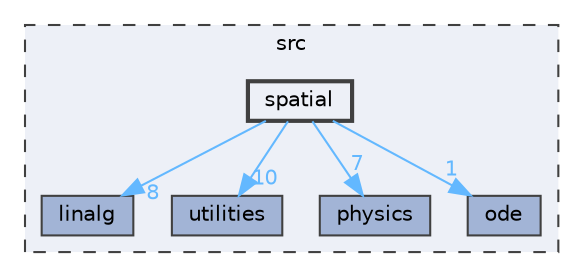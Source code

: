 digraph "spatial"
{
 // LATEX_PDF_SIZE
  bgcolor="transparent";
  edge [fontname=Helvetica,fontsize=10,labelfontname=Helvetica,labelfontsize=10];
  node [fontname=Helvetica,fontsize=10,shape=box,height=0.2,width=0.4];
  compound=true
  subgraph clusterdir_68267d1309a1af8e8297ef4c3efbcdba {
    graph [ bgcolor="#edf0f7", pencolor="grey25", label="src", fontname=Helvetica,fontsize=10 style="filled,dashed", URL="dir_68267d1309a1af8e8297ef4c3efbcdba.html",tooltip=""]
  dir_5dff776341474e546195e534ccdc31ab [label="linalg", fillcolor="#a2b4d6", color="grey25", style="filled", URL="dir_5dff776341474e546195e534ccdc31ab.html",tooltip=""];
  dir_7b5d38f1875f1b693f62ca6a108a1129 [label="utilities", fillcolor="#a2b4d6", color="grey25", style="filled", URL="dir_7b5d38f1875f1b693f62ca6a108a1129.html",tooltip=""];
  dir_8250e12e5a19acb8ece30f1703b6dc16 [label="physics", fillcolor="#a2b4d6", color="grey25", style="filled", URL="dir_8250e12e5a19acb8ece30f1703b6dc16.html",tooltip=""];
  dir_ace10da5953b6222f3a49f55a0fccbf0 [label="ode", fillcolor="#a2b4d6", color="grey25", style="filled", URL="dir_ace10da5953b6222f3a49f55a0fccbf0.html",tooltip=""];
  dir_31b4388cdeb919ea2783a13f6c738b17 [label="spatial", fillcolor="#edf0f7", color="grey25", style="filled,bold", URL="dir_31b4388cdeb919ea2783a13f6c738b17.html",tooltip=""];
  }
  dir_31b4388cdeb919ea2783a13f6c738b17->dir_5dff776341474e546195e534ccdc31ab [headlabel="8", labeldistance=1.5 headhref="dir_000004_000000.html" href="dir_000004_000000.html" color="steelblue1" fontcolor="steelblue1"];
  dir_31b4388cdeb919ea2783a13f6c738b17->dir_7b5d38f1875f1b693f62ca6a108a1129 [headlabel="10", labeldistance=1.5 headhref="dir_000004_000007.html" href="dir_000004_000007.html" color="steelblue1" fontcolor="steelblue1"];
  dir_31b4388cdeb919ea2783a13f6c738b17->dir_8250e12e5a19acb8ece30f1703b6dc16 [headlabel="7", labeldistance=1.5 headhref="dir_000004_000003.html" href="dir_000004_000003.html" color="steelblue1" fontcolor="steelblue1"];
  dir_31b4388cdeb919ea2783a13f6c738b17->dir_ace10da5953b6222f3a49f55a0fccbf0 [headlabel="1", labeldistance=1.5 headhref="dir_000004_000002.html" href="dir_000004_000002.html" color="steelblue1" fontcolor="steelblue1"];
}
